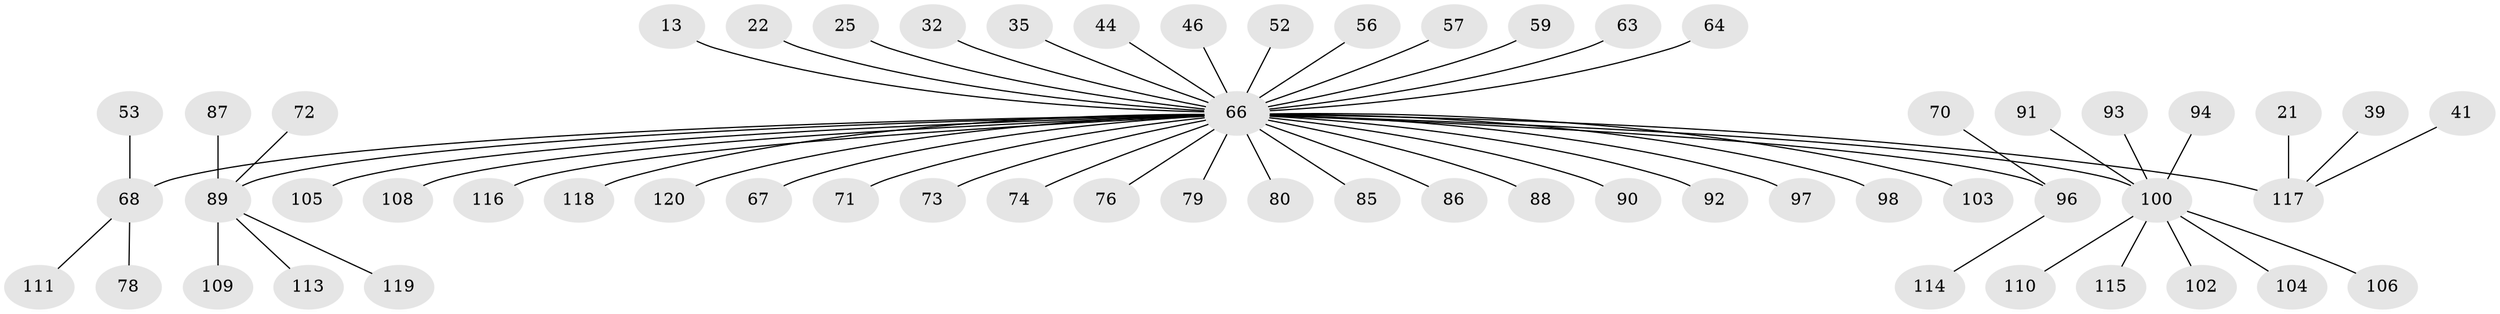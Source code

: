 // original degree distribution, {6: 0.03333333333333333, 26: 0.008333333333333333, 2: 0.225, 3: 0.058333333333333334, 10: 0.008333333333333333, 1: 0.6166666666666667, 19: 0.008333333333333333, 5: 0.025, 7: 0.008333333333333333, 4: 0.008333333333333333}
// Generated by graph-tools (version 1.1) at 2025/48/03/09/25 04:48:26]
// undirected, 60 vertices, 59 edges
graph export_dot {
graph [start="1"]
  node [color=gray90,style=filled];
  13;
  21;
  22;
  25;
  32;
  35;
  39 [super="+19"];
  41;
  44;
  46;
  52;
  53;
  56;
  57 [super="+17+27"];
  59 [super="+9"];
  63;
  64 [super="+61"];
  66 [super="+10+1+2+6"];
  67;
  68 [super="+20"];
  70;
  71;
  72;
  73;
  74;
  76;
  78;
  79;
  80 [super="+51"];
  85 [super="+69"];
  86;
  87 [super="+58"];
  88;
  89 [super="+16+84"];
  90 [super="+36"];
  91;
  92;
  93 [super="+62"];
  94 [super="+40"];
  96 [super="+43"];
  97 [super="+75"];
  98 [super="+30"];
  100 [super="+83"];
  102;
  103;
  104;
  105 [super="+3"];
  106;
  108 [super="+34"];
  109 [super="+81"];
  110;
  111;
  113;
  114;
  115;
  116 [super="+112"];
  117 [super="+14"];
  118 [super="+107"];
  119;
  120;
  13 -- 66;
  21 -- 117;
  22 -- 66;
  25 -- 66;
  32 -- 66;
  35 -- 66;
  39 -- 117;
  41 -- 117;
  44 -- 66;
  46 -- 66;
  52 -- 66;
  53 -- 68;
  56 -- 66;
  57 -- 66;
  59 -- 66;
  63 -- 66;
  64 -- 66 [weight=2];
  66 -- 86;
  66 -- 67;
  66 -- 71;
  66 -- 76;
  66 -- 79;
  66 -- 89 [weight=3];
  66 -- 103;
  66 -- 73;
  66 -- 74;
  66 -- 88;
  66 -- 92;
  66 -- 120;
  66 -- 96 [weight=2];
  66 -- 117 [weight=2];
  66 -- 105;
  66 -- 98;
  66 -- 108;
  66 -- 90;
  66 -- 80;
  66 -- 85;
  66 -- 97;
  66 -- 118;
  66 -- 116;
  66 -- 68 [weight=2];
  66 -- 100 [weight=3];
  68 -- 78;
  68 -- 111;
  70 -- 96;
  72 -- 89;
  87 -- 89;
  89 -- 113;
  89 -- 119;
  89 -- 109;
  91 -- 100;
  93 -- 100;
  94 -- 100;
  96 -- 114;
  100 -- 102;
  100 -- 104;
  100 -- 106;
  100 -- 110;
  100 -- 115;
}
